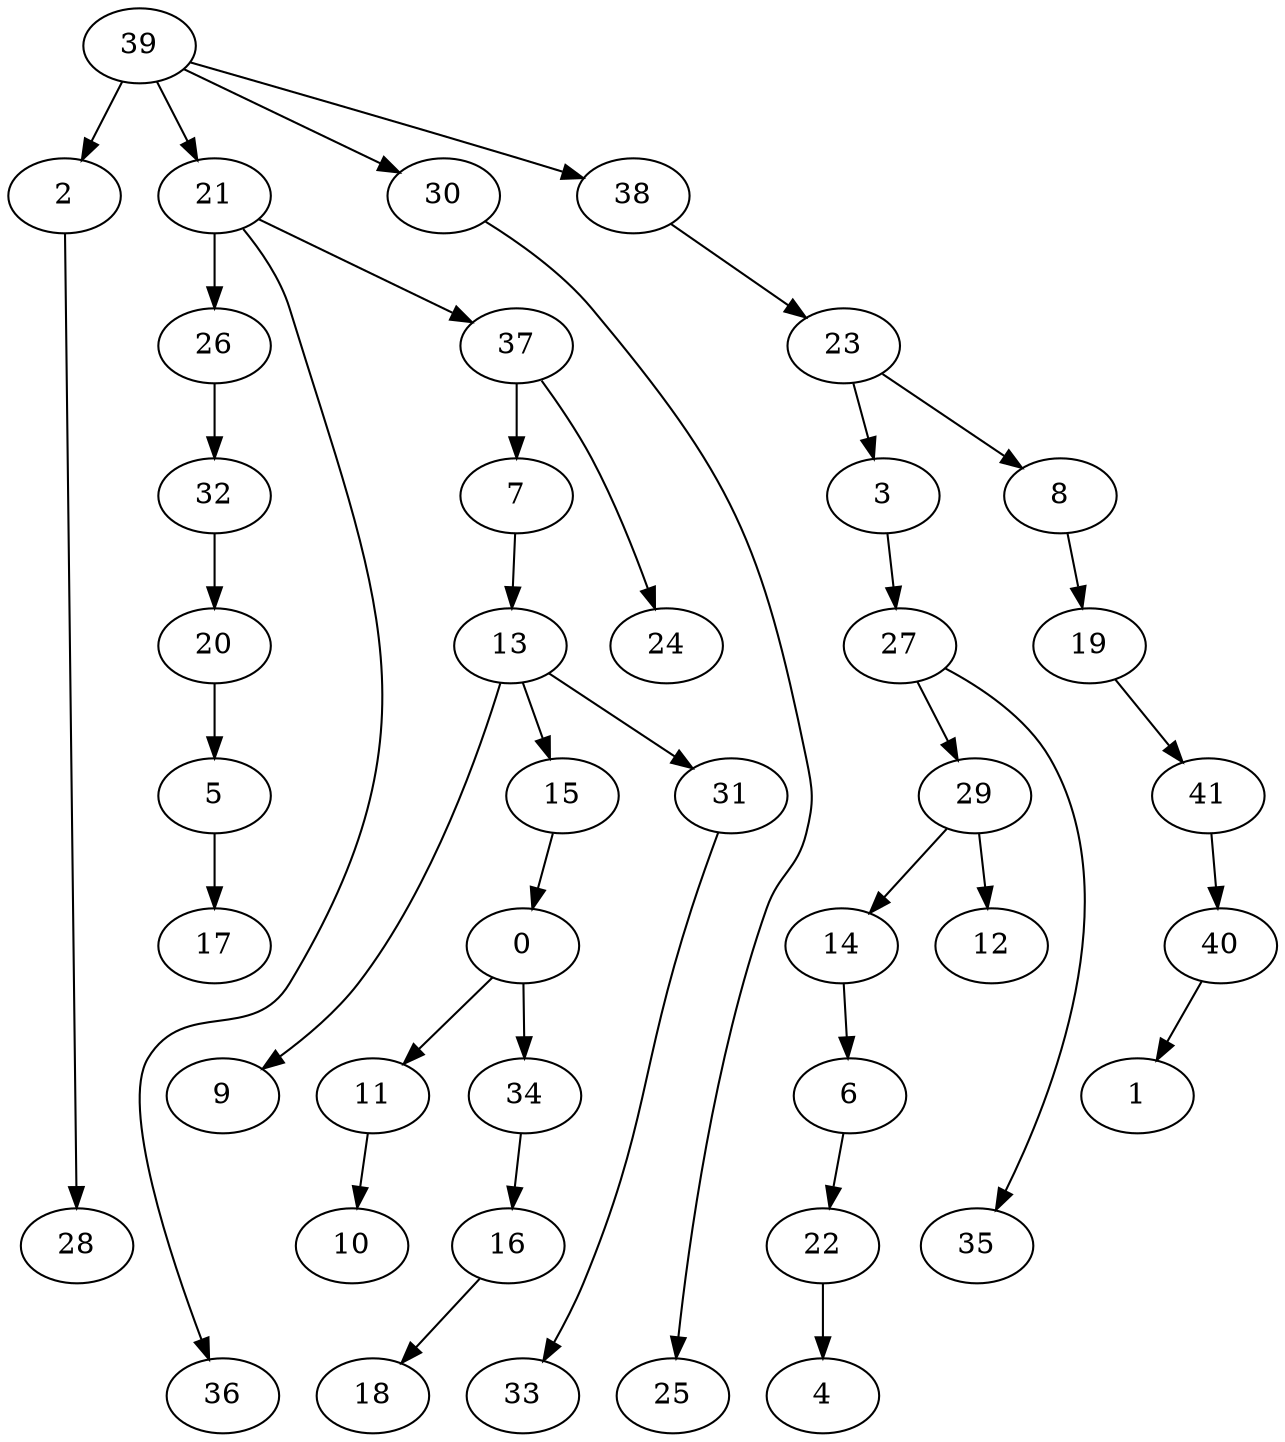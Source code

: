 digraph G {
    0;
    11;
    34;
    10;
    16;
    2;
    28;
    3;
    27;
    29;
    35;
    5;
    17;
    6;
    22;
    4;
    7;
    13;
    9;
    15;
    31;
    8;
    19;
    41;
    33;
    14;
    18;
    40;
    20;
    21;
    26;
    36;
    37;
    32;
    24;
    23;
    12;
    30;
    25;
    38;
    39;
    1;
    0 -> 11 [weight=0];
    0 -> 34 [weight=0];
    11 -> 10 [weight=0];
    34 -> 16 [weight=0];
    16 -> 18 [weight=0];
    2 -> 28 [weight=0];
    3 -> 27 [weight=0];
    27 -> 29 [weight=0];
    27 -> 35 [weight=0];
    29 -> 12 [weight=0];
    29 -> 14 [weight=0];
    5 -> 17 [weight=0];
    6 -> 22 [weight=0];
    22 -> 4 [weight=0];
    7 -> 13 [weight=0];
    13 -> 9 [weight=0];
    13 -> 15 [weight=0];
    13 -> 31 [weight=0];
    15 -> 0 [weight=0];
    31 -> 33 [weight=0];
    8 -> 19 [weight=0];
    19 -> 41 [weight=0];
    41 -> 40 [weight=0];
    14 -> 6 [weight=0];
    40 -> 1 [weight=0];
    20 -> 5 [weight=0];
    21 -> 26 [weight=1];
    21 -> 36 [weight=0];
    21 -> 37 [weight=0];
    26 -> 32 [weight=0];
    37 -> 7 [weight=0];
    37 -> 24 [weight=0];
    32 -> 20 [weight=0];
    23 -> 3 [weight=0];
    23 -> 8 [weight=0];
    30 -> 25 [weight=0];
    38 -> 23 [weight=0];
    39 -> 2 [weight=0];
    39 -> 21 [weight=0];
    39 -> 30 [weight=0];
    39 -> 38 [weight=0];
}
